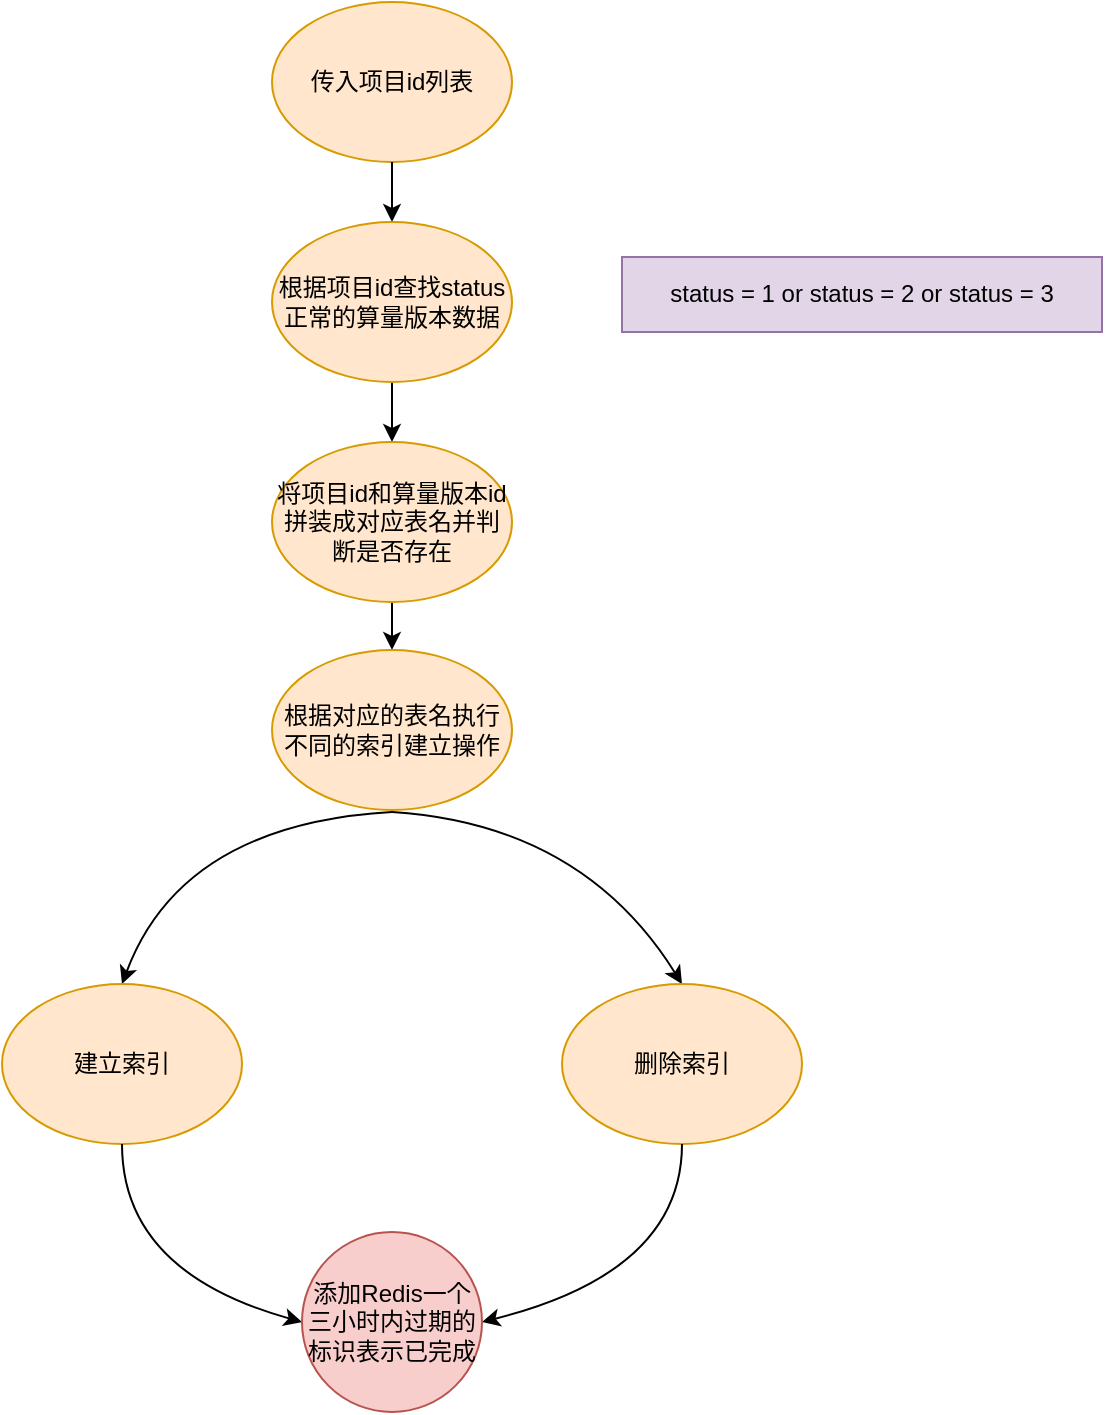 <mxfile version="22.0.4" type="github">
  <diagram name="第 1 页" id="01A59Yw5dGifj4JJGW0X">
    <mxGraphModel dx="1120" dy="759" grid="1" gridSize="10" guides="1" tooltips="1" connect="1" arrows="1" fold="1" page="1" pageScale="1" pageWidth="1169" pageHeight="827" math="0" shadow="0">
      <root>
        <mxCell id="0" />
        <mxCell id="1" parent="0" />
        <mxCell id="Y2anQADIHjaZmZKwoY2r-8" value="" style="endArrow=classic;html=1;exitX=0.5;exitY=1;exitDx=0;exitDy=0;entryX=0.5;entryY=0;entryDx=0;entryDy=0;curved=1;" parent="1" target="Y2anQADIHjaZmZKwoY2r-9" edge="1">
          <mxGeometry width="50" height="50" relative="1" as="geometry">
            <mxPoint x="505" y="430" as="sourcePoint" />
            <mxPoint x="340" y="496" as="targetPoint" />
            <Array as="points">
              <mxPoint x="400" y="436" />
            </Array>
          </mxGeometry>
        </mxCell>
        <mxCell id="Y2anQADIHjaZmZKwoY2r-9" value="建立索引" style="ellipse;whiteSpace=wrap;html=1;fillColor=#ffe6cc;strokeColor=#d79b00;" parent="1" vertex="1">
          <mxGeometry x="310" y="516" width="120" height="80" as="geometry" />
        </mxCell>
        <mxCell id="Y2anQADIHjaZmZKwoY2r-10" value="" style="endArrow=classic;html=1;exitX=0.5;exitY=1;exitDx=0;exitDy=0;curved=1;entryX=0.5;entryY=0;entryDx=0;entryDy=0;" parent="1" target="Y2anQADIHjaZmZKwoY2r-11" edge="1">
          <mxGeometry width="50" height="50" relative="1" as="geometry">
            <mxPoint x="505" y="430" as="sourcePoint" />
            <mxPoint x="650" y="516" as="targetPoint" />
            <Array as="points">
              <mxPoint x="600" y="436" />
            </Array>
          </mxGeometry>
        </mxCell>
        <mxCell id="Y2anQADIHjaZmZKwoY2r-11" value="删除索引" style="ellipse;whiteSpace=wrap;html=1;fillColor=#ffe6cc;strokeColor=#d79b00;" parent="1" vertex="1">
          <mxGeometry x="590" y="516" width="120" height="80" as="geometry" />
        </mxCell>
        <mxCell id="Y2anQADIHjaZmZKwoY2r-14" value="" style="endArrow=classic;html=1;exitX=0.5;exitY=1;exitDx=0;exitDy=0;curved=1;entryX=0;entryY=0.5;entryDx=0;entryDy=0;" parent="1" source="Y2anQADIHjaZmZKwoY2r-9" target="Y2anQADIHjaZmZKwoY2r-16" edge="1">
          <mxGeometry width="50" height="50" relative="1" as="geometry">
            <mxPoint x="430" y="700" as="sourcePoint" />
            <mxPoint x="420" y="680" as="targetPoint" />
            <Array as="points">
              <mxPoint x="370" y="660" />
            </Array>
          </mxGeometry>
        </mxCell>
        <mxCell id="Y2anQADIHjaZmZKwoY2r-15" value="" style="endArrow=classic;html=1;exitX=0.5;exitY=1;exitDx=0;exitDy=0;curved=1;entryX=1;entryY=0.5;entryDx=0;entryDy=0;" parent="1" source="Y2anQADIHjaZmZKwoY2r-11" target="Y2anQADIHjaZmZKwoY2r-16" edge="1">
          <mxGeometry width="50" height="50" relative="1" as="geometry">
            <mxPoint x="590" y="650" as="sourcePoint" />
            <mxPoint x="610" y="690" as="targetPoint" />
            <Array as="points">
              <mxPoint x="650" y="660" />
            </Array>
          </mxGeometry>
        </mxCell>
        <mxCell id="Y2anQADIHjaZmZKwoY2r-16" value="添加Redis一个三小时内过期的标识表示已完成" style="ellipse;whiteSpace=wrap;html=1;aspect=fixed;fillColor=#f8cecc;strokeColor=#b85450;" parent="1" vertex="1">
          <mxGeometry x="460" y="640" width="90" height="90" as="geometry" />
        </mxCell>
        <mxCell id="Y2anQADIHjaZmZKwoY2r-22" value="传入项目id列表" style="ellipse;whiteSpace=wrap;html=1;fillColor=#ffe6cc;strokeColor=#d79b00;" parent="1" vertex="1">
          <mxGeometry x="445" y="25" width="120" height="80" as="geometry" />
        </mxCell>
        <mxCell id="Y2anQADIHjaZmZKwoY2r-23" value="" style="endArrow=classic;html=1;rounded=0;exitX=0.5;exitY=1;exitDx=0;exitDy=0;entryX=0.5;entryY=0;entryDx=0;entryDy=0;" parent="1" source="Y2anQADIHjaZmZKwoY2r-22" target="Y2anQADIHjaZmZKwoY2r-24" edge="1">
          <mxGeometry width="50" height="50" relative="1" as="geometry">
            <mxPoint x="355" y="255" as="sourcePoint" />
            <mxPoint x="505" y="155" as="targetPoint" />
          </mxGeometry>
        </mxCell>
        <mxCell id="Y2anQADIHjaZmZKwoY2r-25" style="edgeStyle=orthogonalEdgeStyle;rounded=0;orthogonalLoop=1;jettySize=auto;html=1;entryX=0.5;entryY=0;entryDx=0;entryDy=0;" parent="1" source="Y2anQADIHjaZmZKwoY2r-24" target="Y2anQADIHjaZmZKwoY2r-26" edge="1">
          <mxGeometry relative="1" as="geometry">
            <mxPoint x="505" y="245" as="targetPoint" />
          </mxGeometry>
        </mxCell>
        <mxCell id="Y2anQADIHjaZmZKwoY2r-24" value="根据项目id查找status正常的算量版本数据" style="ellipse;whiteSpace=wrap;html=1;fillColor=#ffe6cc;strokeColor=#d79b00;" parent="1" vertex="1">
          <mxGeometry x="445" y="135" width="120" height="80" as="geometry" />
        </mxCell>
        <mxCell id="Y2anQADIHjaZmZKwoY2r-30" style="edgeStyle=orthogonalEdgeStyle;rounded=0;orthogonalLoop=1;jettySize=auto;html=1;entryX=0.5;entryY=0;entryDx=0;entryDy=0;" parent="1" source="Y2anQADIHjaZmZKwoY2r-26" target="Y2anQADIHjaZmZKwoY2r-29" edge="1">
          <mxGeometry relative="1" as="geometry" />
        </mxCell>
        <mxCell id="Y2anQADIHjaZmZKwoY2r-26" value="将项目id和算量版本id拼装成对应表名并判断是否存在" style="ellipse;whiteSpace=wrap;html=1;fillColor=#ffe6cc;strokeColor=#d79b00;" parent="1" vertex="1">
          <mxGeometry x="445" y="245" width="120" height="80" as="geometry" />
        </mxCell>
        <mxCell id="Y2anQADIHjaZmZKwoY2r-29" value="根据对应的表名执行不同的索引建立操作" style="ellipse;whiteSpace=wrap;html=1;fillColor=#ffe6cc;strokeColor=#d79b00;" parent="1" vertex="1">
          <mxGeometry x="445" y="349" width="120" height="80" as="geometry" />
        </mxCell>
        <mxCell id="uzTJzWNRUITw8YBXROLq-1" value="status = 1 or status = 2 or status = 3" style="rounded=0;whiteSpace=wrap;html=1;fillColor=#e1d5e7;strokeColor=#9673a6;" vertex="1" parent="1">
          <mxGeometry x="620" y="152.5" width="240" height="37.5" as="geometry" />
        </mxCell>
      </root>
    </mxGraphModel>
  </diagram>
</mxfile>
